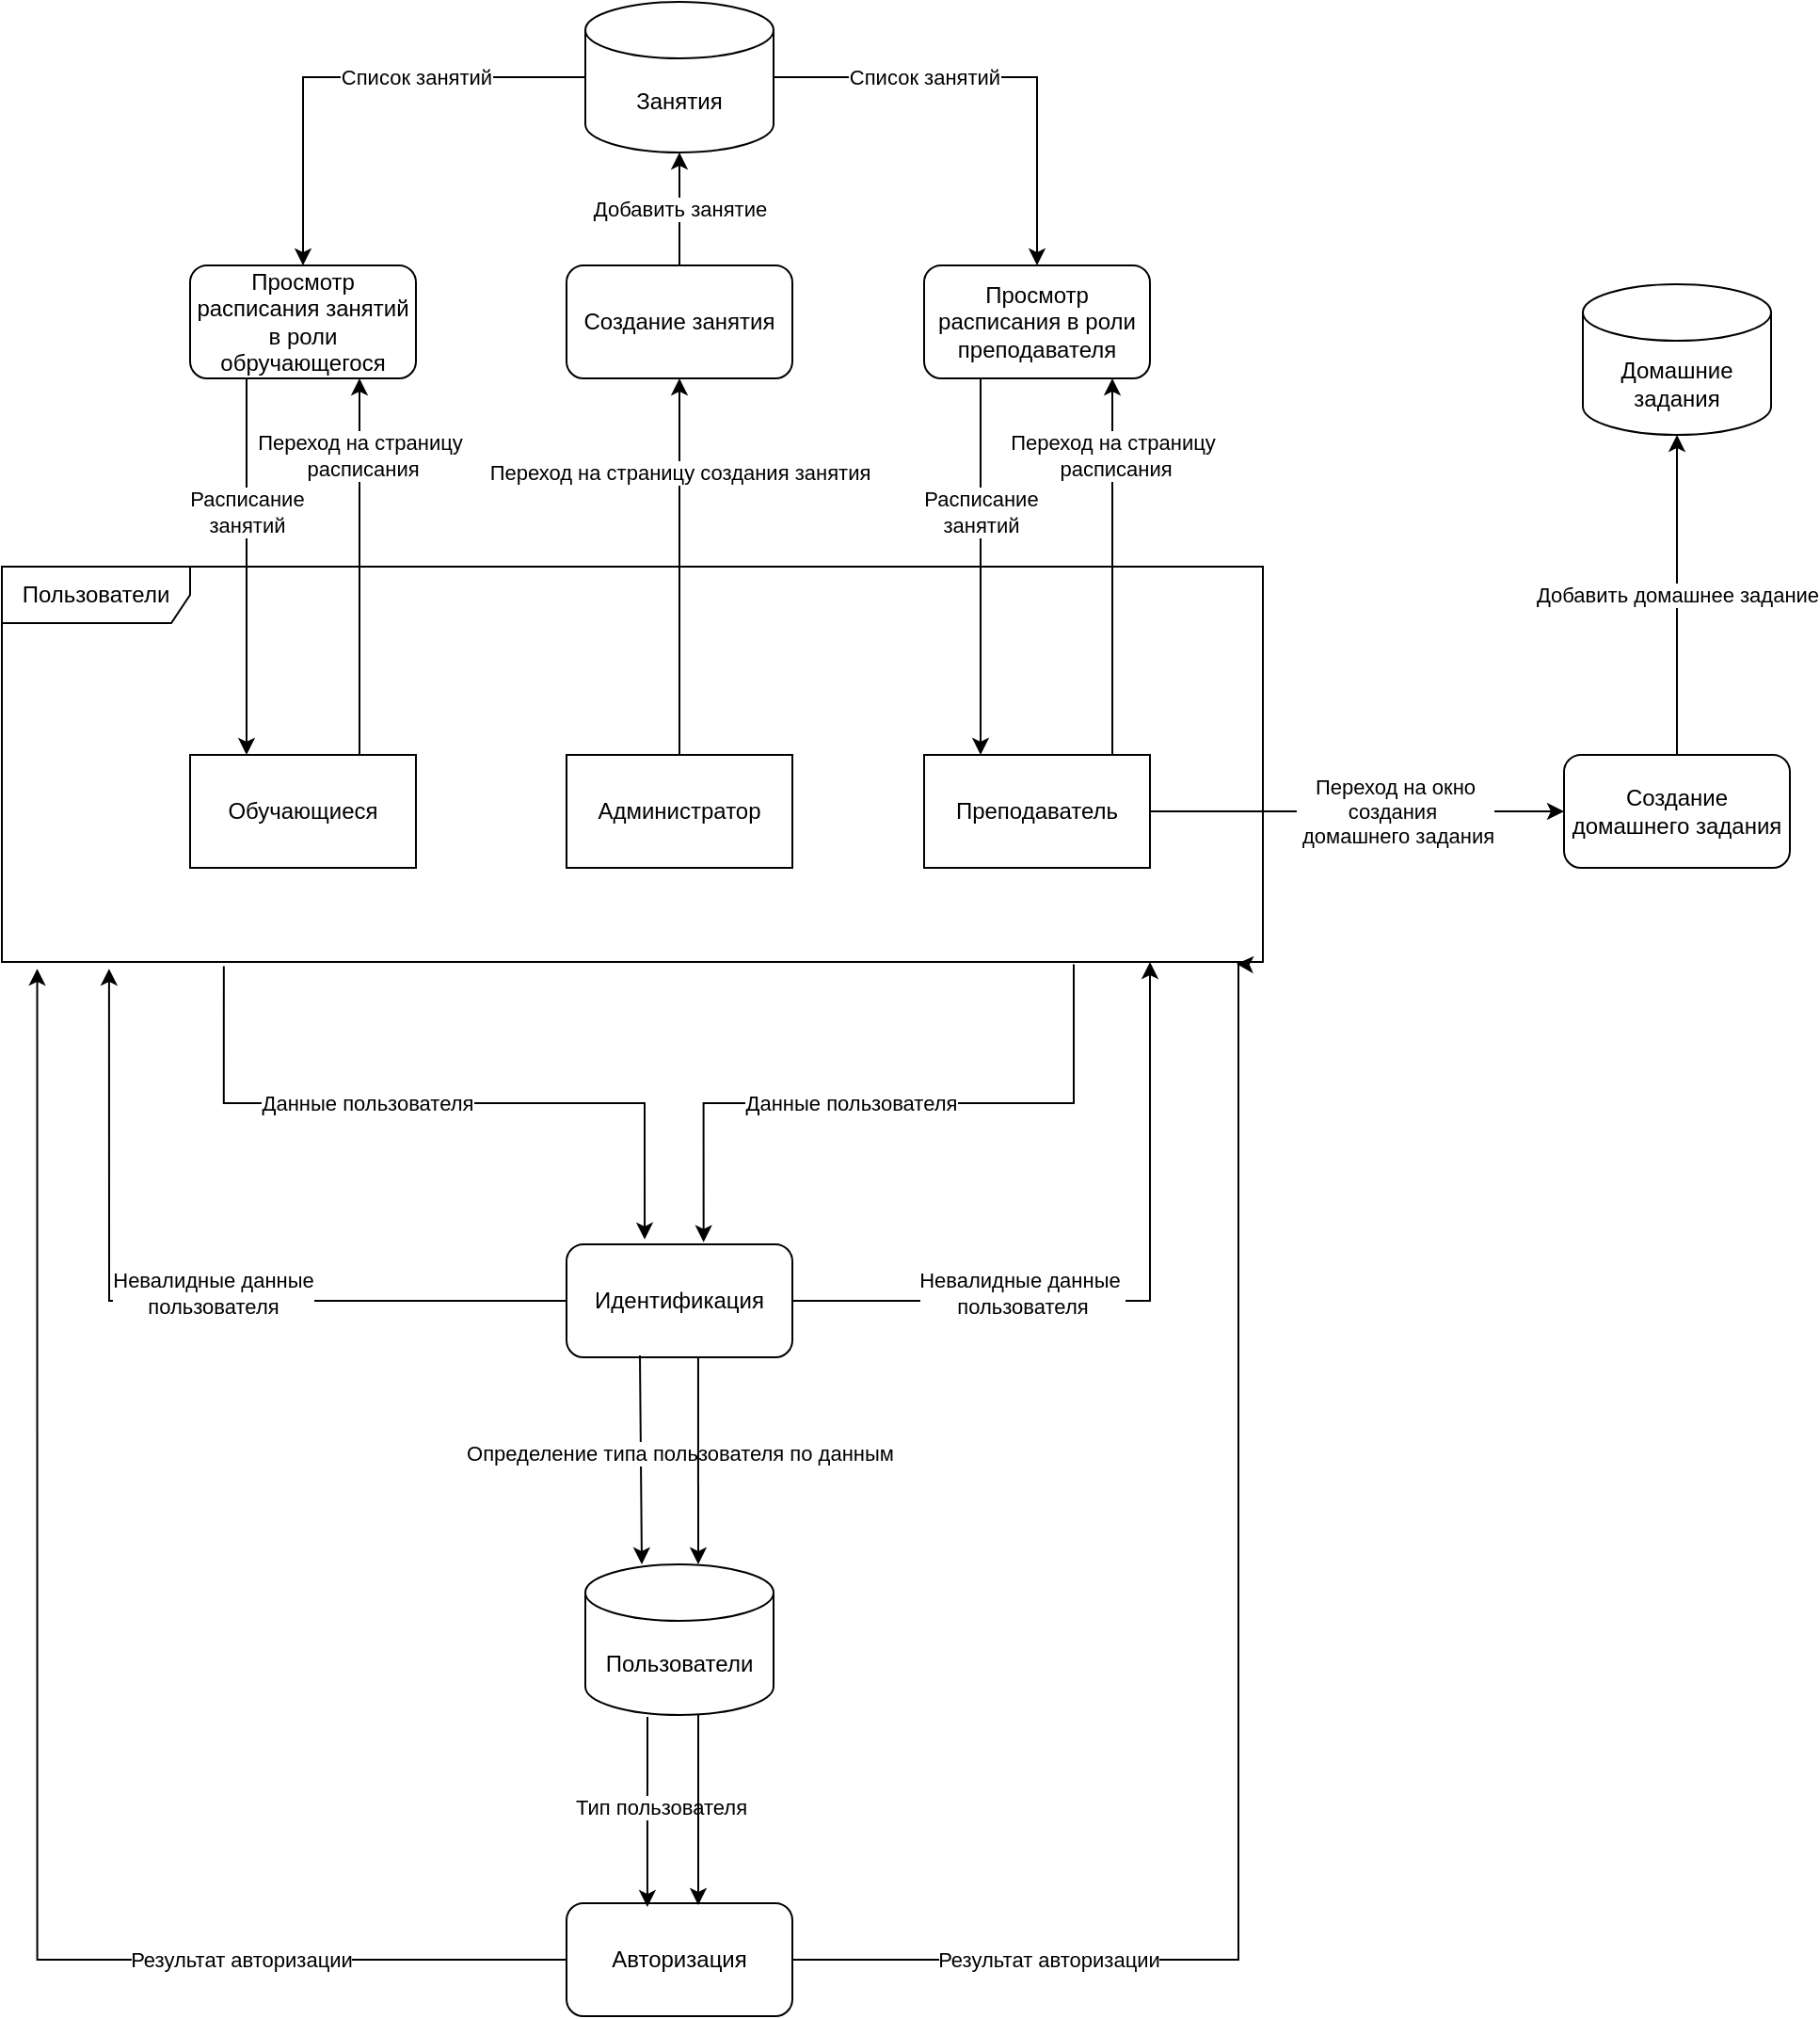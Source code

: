 <mxfile version="22.1.12" type="github">
  <diagram name="Page-1" id="Tag8T7QgALjYPXoeG9WN">
    <mxGraphModel dx="2127" dy="2040" grid="1" gridSize="10" guides="1" tooltips="1" connect="1" arrows="1" fold="1" page="1" pageScale="1" pageWidth="850" pageHeight="1100" math="0" shadow="0">
      <root>
        <mxCell id="0" />
        <mxCell id="1" parent="0" />
        <mxCell id="L29egLzZxKvgpsoH9Dki-2" value="Пользователи" style="shape=cylinder3;whiteSpace=wrap;html=1;boundedLbl=1;backgroundOutline=1;size=15;" vertex="1" parent="1">
          <mxGeometry x="300" y="270" width="100" height="80" as="geometry" />
        </mxCell>
        <mxCell id="L29egLzZxKvgpsoH9Dki-3" value="Идентификация" style="rounded=1;whiteSpace=wrap;html=1;" vertex="1" parent="1">
          <mxGeometry x="290" y="100" width="120" height="60" as="geometry" />
        </mxCell>
        <mxCell id="L29egLzZxKvgpsoH9Dki-4" value="Авторизация" style="rounded=1;whiteSpace=wrap;html=1;" vertex="1" parent="1">
          <mxGeometry x="290" y="450" width="120" height="60" as="geometry" />
        </mxCell>
        <mxCell id="L29egLzZxKvgpsoH9Dki-6" value="" style="endArrow=classic;html=1;rounded=0;exitX=0.33;exitY=1.013;exitDx=0;exitDy=0;exitPerimeter=0;entryX=0.358;entryY=0.034;entryDx=0;entryDy=0;entryPerimeter=0;" edge="1" parent="1" source="L29egLzZxKvgpsoH9Dki-2" target="L29egLzZxKvgpsoH9Dki-4">
          <mxGeometry width="50" height="50" relative="1" as="geometry">
            <mxPoint x="340" y="420" as="sourcePoint" />
            <mxPoint x="390" y="370" as="targetPoint" />
          </mxGeometry>
        </mxCell>
        <mxCell id="L29egLzZxKvgpsoH9Dki-12" value="Тип пользователя" style="edgeLabel;html=1;align=center;verticalAlign=middle;resizable=0;points=[];" vertex="1" connectable="0" parent="L29egLzZxKvgpsoH9Dki-6">
          <mxGeometry x="-0.062" y="-4" relative="1" as="geometry">
            <mxPoint x="11" as="offset" />
          </mxGeometry>
        </mxCell>
        <mxCell id="L29egLzZxKvgpsoH9Dki-7" value="" style="endArrow=classic;html=1;rounded=0;exitX=0.33;exitY=1.013;exitDx=0;exitDy=0;exitPerimeter=0;entryX=0.358;entryY=0.034;entryDx=0;entryDy=0;entryPerimeter=0;" edge="1" parent="1">
          <mxGeometry width="50" height="50" relative="1" as="geometry">
            <mxPoint x="360" y="350" as="sourcePoint" />
            <mxPoint x="360" y="451" as="targetPoint" />
          </mxGeometry>
        </mxCell>
        <mxCell id="L29egLzZxKvgpsoH9Dki-8" value="Определение типа пользователя по данным" style="endArrow=classic;html=1;rounded=0;exitX=0.325;exitY=0.984;exitDx=0;exitDy=0;exitPerimeter=0;entryX=0.358;entryY=0.034;entryDx=0;entryDy=0;entryPerimeter=0;" edge="1" parent="1" source="L29egLzZxKvgpsoH9Dki-3">
          <mxGeometry x="-0.078" y="21" width="50" height="50" relative="1" as="geometry">
            <mxPoint x="330" y="169" as="sourcePoint" />
            <mxPoint x="330" y="270" as="targetPoint" />
            <mxPoint y="1" as="offset" />
          </mxGeometry>
        </mxCell>
        <mxCell id="L29egLzZxKvgpsoH9Dki-9" value="" style="endArrow=classic;html=1;rounded=0;exitX=0.583;exitY=1;exitDx=0;exitDy=0;exitPerimeter=0;entryX=0.358;entryY=0.034;entryDx=0;entryDy=0;entryPerimeter=0;" edge="1" parent="1" source="L29egLzZxKvgpsoH9Dki-3">
          <mxGeometry width="50" height="50" relative="1" as="geometry">
            <mxPoint x="360" y="169" as="sourcePoint" />
            <mxPoint x="360" y="270" as="targetPoint" />
          </mxGeometry>
        </mxCell>
        <mxCell id="L29egLzZxKvgpsoH9Dki-13" value="Пользователи" style="shape=umlFrame;whiteSpace=wrap;html=1;pointerEvents=0;width=100;height=30;" vertex="1" parent="1">
          <mxGeometry x="-10" y="-260" width="670" height="210" as="geometry" />
        </mxCell>
        <mxCell id="L29egLzZxKvgpsoH9Dki-14" value="" style="endArrow=classic;html=1;rounded=0;entryX=0.607;entryY=-0.019;entryDx=0;entryDy=0;entryPerimeter=0;exitX=0.85;exitY=1.006;exitDx=0;exitDy=0;exitPerimeter=0;edgeStyle=orthogonalEdgeStyle;" edge="1" parent="1" source="L29egLzZxKvgpsoH9Dki-13" target="L29egLzZxKvgpsoH9Dki-3">
          <mxGeometry width="50" height="50" relative="1" as="geometry">
            <mxPoint x="470" y="80" as="sourcePoint" />
            <mxPoint x="520" y="30" as="targetPoint" />
          </mxGeometry>
        </mxCell>
        <mxCell id="L29egLzZxKvgpsoH9Dki-18" value="Данные пользователя" style="edgeLabel;html=1;align=center;verticalAlign=middle;resizable=0;points=[];" vertex="1" connectable="0" parent="L29egLzZxKvgpsoH9Dki-14">
          <mxGeometry x="0.169" y="-3" relative="1" as="geometry">
            <mxPoint x="9" y="3" as="offset" />
          </mxGeometry>
        </mxCell>
        <mxCell id="L29egLzZxKvgpsoH9Dki-15" value="" style="endArrow=classic;html=1;rounded=0;entryX=0.346;entryY=-0.043;entryDx=0;entryDy=0;entryPerimeter=0;exitX=0.176;exitY=1.011;exitDx=0;exitDy=0;exitPerimeter=0;edgeStyle=orthogonalEdgeStyle;" edge="1" parent="1" source="L29egLzZxKvgpsoH9Dki-13" target="L29egLzZxKvgpsoH9Dki-3">
          <mxGeometry width="50" height="50" relative="1" as="geometry">
            <mxPoint x="266" y="83" as="sourcePoint" />
            <mxPoint x="60" y="160" as="targetPoint" />
          </mxGeometry>
        </mxCell>
        <mxCell id="L29egLzZxKvgpsoH9Dki-17" value="Данные пользователя" style="edgeLabel;html=1;align=center;verticalAlign=middle;resizable=0;points=[];" vertex="1" connectable="0" parent="L29egLzZxKvgpsoH9Dki-15">
          <mxGeometry x="-0.347" y="-2" relative="1" as="geometry">
            <mxPoint x="28" y="-2" as="offset" />
          </mxGeometry>
        </mxCell>
        <mxCell id="L29egLzZxKvgpsoH9Dki-43" style="edgeStyle=orthogonalEdgeStyle;rounded=0;orthogonalLoop=1;jettySize=auto;html=1;entryX=0.75;entryY=1;entryDx=0;entryDy=0;exitX=0.75;exitY=0;exitDx=0;exitDy=0;" edge="1" parent="1" source="L29egLzZxKvgpsoH9Dki-19" target="L29egLzZxKvgpsoH9Dki-41">
          <mxGeometry relative="1" as="geometry" />
        </mxCell>
        <mxCell id="L29egLzZxKvgpsoH9Dki-51" value="Переход на страницу&lt;br&gt;&amp;nbsp;расписания" style="edgeLabel;html=1;align=center;verticalAlign=middle;resizable=0;points=[];" vertex="1" connectable="0" parent="L29egLzZxKvgpsoH9Dki-43">
          <mxGeometry x="0.317" y="-6" relative="1" as="geometry">
            <mxPoint x="-6" y="-28" as="offset" />
          </mxGeometry>
        </mxCell>
        <mxCell id="L29egLzZxKvgpsoH9Dki-19" value="Обучающиеся" style="rounded=0;whiteSpace=wrap;html=1;" vertex="1" parent="1">
          <mxGeometry x="90" y="-160" width="120" height="60" as="geometry" />
        </mxCell>
        <mxCell id="L29egLzZxKvgpsoH9Dki-32" style="edgeStyle=orthogonalEdgeStyle;rounded=0;orthogonalLoop=1;jettySize=auto;html=1;entryX=0;entryY=0.5;entryDx=0;entryDy=0;" edge="1" parent="1" source="L29egLzZxKvgpsoH9Dki-20" target="L29egLzZxKvgpsoH9Dki-31">
          <mxGeometry relative="1" as="geometry" />
        </mxCell>
        <mxCell id="L29egLzZxKvgpsoH9Dki-33" value="Переход на окно&lt;br&gt;создания&amp;nbsp;&lt;br&gt;&amp;nbsp;домашнего задания" style="edgeLabel;html=1;align=center;verticalAlign=middle;resizable=0;points=[];" vertex="1" connectable="0" parent="L29egLzZxKvgpsoH9Dki-32">
          <mxGeometry x="-0.145" y="4" relative="1" as="geometry">
            <mxPoint x="36" y="4" as="offset" />
          </mxGeometry>
        </mxCell>
        <mxCell id="L29egLzZxKvgpsoH9Dki-20" value="Преподаватель" style="rounded=0;whiteSpace=wrap;html=1;" vertex="1" parent="1">
          <mxGeometry x="480" y="-160" width="120" height="60" as="geometry" />
        </mxCell>
        <mxCell id="L29egLzZxKvgpsoH9Dki-39" style="edgeStyle=orthogonalEdgeStyle;rounded=0;orthogonalLoop=1;jettySize=auto;html=1;entryX=0.5;entryY=1;entryDx=0;entryDy=0;" edge="1" parent="1" source="L29egLzZxKvgpsoH9Dki-21" target="L29egLzZxKvgpsoH9Dki-36">
          <mxGeometry relative="1" as="geometry" />
        </mxCell>
        <mxCell id="L29egLzZxKvgpsoH9Dki-40" value="Переход на страницу создания занятия" style="edgeLabel;html=1;align=center;verticalAlign=middle;resizable=0;points=[];" vertex="1" connectable="0" parent="L29egLzZxKvgpsoH9Dki-39">
          <mxGeometry x="0.337" y="1" relative="1" as="geometry">
            <mxPoint x="1" y="-17" as="offset" />
          </mxGeometry>
        </mxCell>
        <mxCell id="L29egLzZxKvgpsoH9Dki-21" value="Администратор" style="rounded=0;whiteSpace=wrap;html=1;" vertex="1" parent="1">
          <mxGeometry x="290" y="-160" width="120" height="60" as="geometry" />
        </mxCell>
        <mxCell id="L29egLzZxKvgpsoH9Dki-22" style="edgeStyle=orthogonalEdgeStyle;rounded=0;orthogonalLoop=1;jettySize=auto;html=1;entryX=0.085;entryY=1.017;entryDx=0;entryDy=0;entryPerimeter=0;" edge="1" parent="1" source="L29egLzZxKvgpsoH9Dki-3" target="L29egLzZxKvgpsoH9Dki-13">
          <mxGeometry relative="1" as="geometry">
            <Array as="points">
              <mxPoint x="47" y="130" />
            </Array>
          </mxGeometry>
        </mxCell>
        <mxCell id="L29egLzZxKvgpsoH9Dki-23" value="Невалидные данные&lt;br&gt;пользователя" style="edgeLabel;html=1;align=center;verticalAlign=middle;resizable=0;points=[];" vertex="1" connectable="0" parent="L29egLzZxKvgpsoH9Dki-22">
          <mxGeometry x="0.088" y="-4" relative="1" as="geometry">
            <mxPoint x="40" as="offset" />
          </mxGeometry>
        </mxCell>
        <mxCell id="L29egLzZxKvgpsoH9Dki-24" style="edgeStyle=orthogonalEdgeStyle;rounded=0;orthogonalLoop=1;jettySize=auto;html=1;" edge="1" parent="1" source="L29egLzZxKvgpsoH9Dki-3" target="L29egLzZxKvgpsoH9Dki-13">
          <mxGeometry relative="1" as="geometry">
            <mxPoint x="600" as="targetPoint" />
            <Array as="points">
              <mxPoint x="600" y="130" />
            </Array>
          </mxGeometry>
        </mxCell>
        <mxCell id="L29egLzZxKvgpsoH9Dki-25" value="Невалидные данные&amp;nbsp;&lt;br&gt;пользователя" style="edgeLabel;html=1;align=center;verticalAlign=middle;resizable=0;points=[];" vertex="1" connectable="0" parent="L29egLzZxKvgpsoH9Dki-24">
          <mxGeometry x="-0.577" y="4" relative="1" as="geometry">
            <mxPoint x="43" as="offset" />
          </mxGeometry>
        </mxCell>
        <mxCell id="L29egLzZxKvgpsoH9Dki-26" style="edgeStyle=orthogonalEdgeStyle;rounded=0;orthogonalLoop=1;jettySize=auto;html=1;entryX=0.979;entryY=1.005;entryDx=0;entryDy=0;entryPerimeter=0;" edge="1" parent="1" source="L29egLzZxKvgpsoH9Dki-4" target="L29egLzZxKvgpsoH9Dki-13">
          <mxGeometry relative="1" as="geometry">
            <Array as="points">
              <mxPoint x="647" y="480" />
            </Array>
          </mxGeometry>
        </mxCell>
        <mxCell id="L29egLzZxKvgpsoH9Dki-27" value="Результат авторизации" style="edgeLabel;html=1;align=center;verticalAlign=middle;resizable=0;points=[];" vertex="1" connectable="0" parent="L29egLzZxKvgpsoH9Dki-26">
          <mxGeometry x="-0.823" y="2" relative="1" as="geometry">
            <mxPoint x="68" y="2" as="offset" />
          </mxGeometry>
        </mxCell>
        <mxCell id="L29egLzZxKvgpsoH9Dki-28" style="edgeStyle=orthogonalEdgeStyle;rounded=0;orthogonalLoop=1;jettySize=auto;html=1;entryX=0.028;entryY=1.017;entryDx=0;entryDy=0;entryPerimeter=0;" edge="1" parent="1" source="L29egLzZxKvgpsoH9Dki-4" target="L29egLzZxKvgpsoH9Dki-13">
          <mxGeometry relative="1" as="geometry">
            <Array as="points">
              <mxPoint x="9" y="480" />
            </Array>
          </mxGeometry>
        </mxCell>
        <mxCell id="L29egLzZxKvgpsoH9Dki-29" value="Результат авторизации" style="edgeLabel;html=1;align=center;verticalAlign=middle;resizable=0;points=[];" vertex="1" connectable="0" parent="L29egLzZxKvgpsoH9Dki-28">
          <mxGeometry x="-0.49" y="6" relative="1" as="geometry">
            <mxPoint x="33" y="-6" as="offset" />
          </mxGeometry>
        </mxCell>
        <mxCell id="L29egLzZxKvgpsoH9Dki-31" value="Создание домашнего задания" style="rounded=1;whiteSpace=wrap;html=1;" vertex="1" parent="1">
          <mxGeometry x="820" y="-160" width="120" height="60" as="geometry" />
        </mxCell>
        <mxCell id="L29egLzZxKvgpsoH9Dki-34" value="Домашние задания" style="shape=cylinder3;whiteSpace=wrap;html=1;boundedLbl=1;backgroundOutline=1;size=15;" vertex="1" parent="1">
          <mxGeometry x="830" y="-410" width="100" height="80" as="geometry" />
        </mxCell>
        <mxCell id="L29egLzZxKvgpsoH9Dki-35" value="Добавить домашнее задание" style="edgeStyle=orthogonalEdgeStyle;rounded=0;orthogonalLoop=1;jettySize=auto;html=1;entryX=0.5;entryY=1;entryDx=0;entryDy=0;entryPerimeter=0;" edge="1" parent="1" source="L29egLzZxKvgpsoH9Dki-31" target="L29egLzZxKvgpsoH9Dki-34">
          <mxGeometry relative="1" as="geometry" />
        </mxCell>
        <mxCell id="L29egLzZxKvgpsoH9Dki-36" value="Создание занятия" style="rounded=1;whiteSpace=wrap;html=1;" vertex="1" parent="1">
          <mxGeometry x="290" y="-420" width="120" height="60" as="geometry" />
        </mxCell>
        <mxCell id="L29egLzZxKvgpsoH9Dki-45" style="edgeStyle=orthogonalEdgeStyle;rounded=0;orthogonalLoop=1;jettySize=auto;html=1;entryX=0.5;entryY=0;entryDx=0;entryDy=0;" edge="1" parent="1" source="L29egLzZxKvgpsoH9Dki-37" target="L29egLzZxKvgpsoH9Dki-41">
          <mxGeometry relative="1" as="geometry" />
        </mxCell>
        <mxCell id="L29egLzZxKvgpsoH9Dki-46" value="Список занятий" style="edgeLabel;html=1;align=center;verticalAlign=middle;resizable=0;points=[];" vertex="1" connectable="0" parent="L29egLzZxKvgpsoH9Dki-45">
          <mxGeometry x="0.083" y="3" relative="1" as="geometry">
            <mxPoint x="45" y="-3" as="offset" />
          </mxGeometry>
        </mxCell>
        <mxCell id="L29egLzZxKvgpsoH9Dki-47" style="edgeStyle=orthogonalEdgeStyle;rounded=0;orthogonalLoop=1;jettySize=auto;html=1;entryX=0.5;entryY=0;entryDx=0;entryDy=0;" edge="1" parent="1" source="L29egLzZxKvgpsoH9Dki-37" target="L29egLzZxKvgpsoH9Dki-42">
          <mxGeometry relative="1" as="geometry" />
        </mxCell>
        <mxCell id="L29egLzZxKvgpsoH9Dki-48" value="Список занятий" style="edgeLabel;html=1;align=center;verticalAlign=middle;resizable=0;points=[];" vertex="1" connectable="0" parent="L29egLzZxKvgpsoH9Dki-47">
          <mxGeometry x="-0.614" y="2" relative="1" as="geometry">
            <mxPoint x="33" y="2" as="offset" />
          </mxGeometry>
        </mxCell>
        <mxCell id="L29egLzZxKvgpsoH9Dki-37" value="Занятия" style="shape=cylinder3;whiteSpace=wrap;html=1;boundedLbl=1;backgroundOutline=1;size=15;" vertex="1" parent="1">
          <mxGeometry x="300" y="-560" width="100" height="80" as="geometry" />
        </mxCell>
        <mxCell id="L29egLzZxKvgpsoH9Dki-38" value="Добавить занятие" style="edgeStyle=orthogonalEdgeStyle;rounded=0;orthogonalLoop=1;jettySize=auto;html=1;entryX=0.5;entryY=1;entryDx=0;entryDy=0;entryPerimeter=0;" edge="1" parent="1" source="L29egLzZxKvgpsoH9Dki-36" target="L29egLzZxKvgpsoH9Dki-37">
          <mxGeometry relative="1" as="geometry" />
        </mxCell>
        <mxCell id="L29egLzZxKvgpsoH9Dki-41" value="Просмотр расписания занятий в роли обручающегося" style="rounded=1;whiteSpace=wrap;html=1;" vertex="1" parent="1">
          <mxGeometry x="90" y="-420" width="120" height="60" as="geometry" />
        </mxCell>
        <mxCell id="L29egLzZxKvgpsoH9Dki-42" value="Просмотр расписания в роли преподавателя" style="rounded=1;whiteSpace=wrap;html=1;" vertex="1" parent="1">
          <mxGeometry x="480" y="-420" width="120" height="60" as="geometry" />
        </mxCell>
        <mxCell id="L29egLzZxKvgpsoH9Dki-49" value="" style="endArrow=classic;html=1;rounded=0;exitX=0.25;exitY=1;exitDx=0;exitDy=0;entryX=0.25;entryY=0;entryDx=0;entryDy=0;" edge="1" parent="1" source="L29egLzZxKvgpsoH9Dki-41" target="L29egLzZxKvgpsoH9Dki-19">
          <mxGeometry width="50" height="50" relative="1" as="geometry">
            <mxPoint x="340" y="-170" as="sourcePoint" />
            <mxPoint x="390" y="-220" as="targetPoint" />
          </mxGeometry>
        </mxCell>
        <mxCell id="L29egLzZxKvgpsoH9Dki-50" value="Расписание &lt;br&gt;занятий" style="edgeLabel;html=1;align=center;verticalAlign=middle;resizable=0;points=[];" vertex="1" connectable="0" parent="L29egLzZxKvgpsoH9Dki-49">
          <mxGeometry x="-0.366" relative="1" as="geometry">
            <mxPoint y="7" as="offset" />
          </mxGeometry>
        </mxCell>
        <mxCell id="L29egLzZxKvgpsoH9Dki-52" style="edgeStyle=orthogonalEdgeStyle;rounded=0;orthogonalLoop=1;jettySize=auto;html=1;entryX=0.75;entryY=1;entryDx=0;entryDy=0;exitX=0.75;exitY=0;exitDx=0;exitDy=0;" edge="1" parent="1">
          <mxGeometry relative="1" as="geometry">
            <mxPoint x="580" y="-160" as="sourcePoint" />
            <mxPoint x="580" y="-360" as="targetPoint" />
          </mxGeometry>
        </mxCell>
        <mxCell id="L29egLzZxKvgpsoH9Dki-53" value="Переход на страницу&lt;br&gt;&amp;nbsp;расписания" style="edgeLabel;html=1;align=center;verticalAlign=middle;resizable=0;points=[];" vertex="1" connectable="0" parent="L29egLzZxKvgpsoH9Dki-52">
          <mxGeometry x="0.317" y="-6" relative="1" as="geometry">
            <mxPoint x="-6" y="-28" as="offset" />
          </mxGeometry>
        </mxCell>
        <mxCell id="L29egLzZxKvgpsoH9Dki-54" value="" style="endArrow=classic;html=1;rounded=0;exitX=0.25;exitY=1;exitDx=0;exitDy=0;entryX=0.25;entryY=0;entryDx=0;entryDy=0;" edge="1" parent="1">
          <mxGeometry width="50" height="50" relative="1" as="geometry">
            <mxPoint x="510" y="-360" as="sourcePoint" />
            <mxPoint x="510" y="-160" as="targetPoint" />
          </mxGeometry>
        </mxCell>
        <mxCell id="L29egLzZxKvgpsoH9Dki-55" value="Расписание &lt;br&gt;занятий" style="edgeLabel;html=1;align=center;verticalAlign=middle;resizable=0;points=[];" vertex="1" connectable="0" parent="L29egLzZxKvgpsoH9Dki-54">
          <mxGeometry x="-0.366" relative="1" as="geometry">
            <mxPoint y="7" as="offset" />
          </mxGeometry>
        </mxCell>
      </root>
    </mxGraphModel>
  </diagram>
</mxfile>
